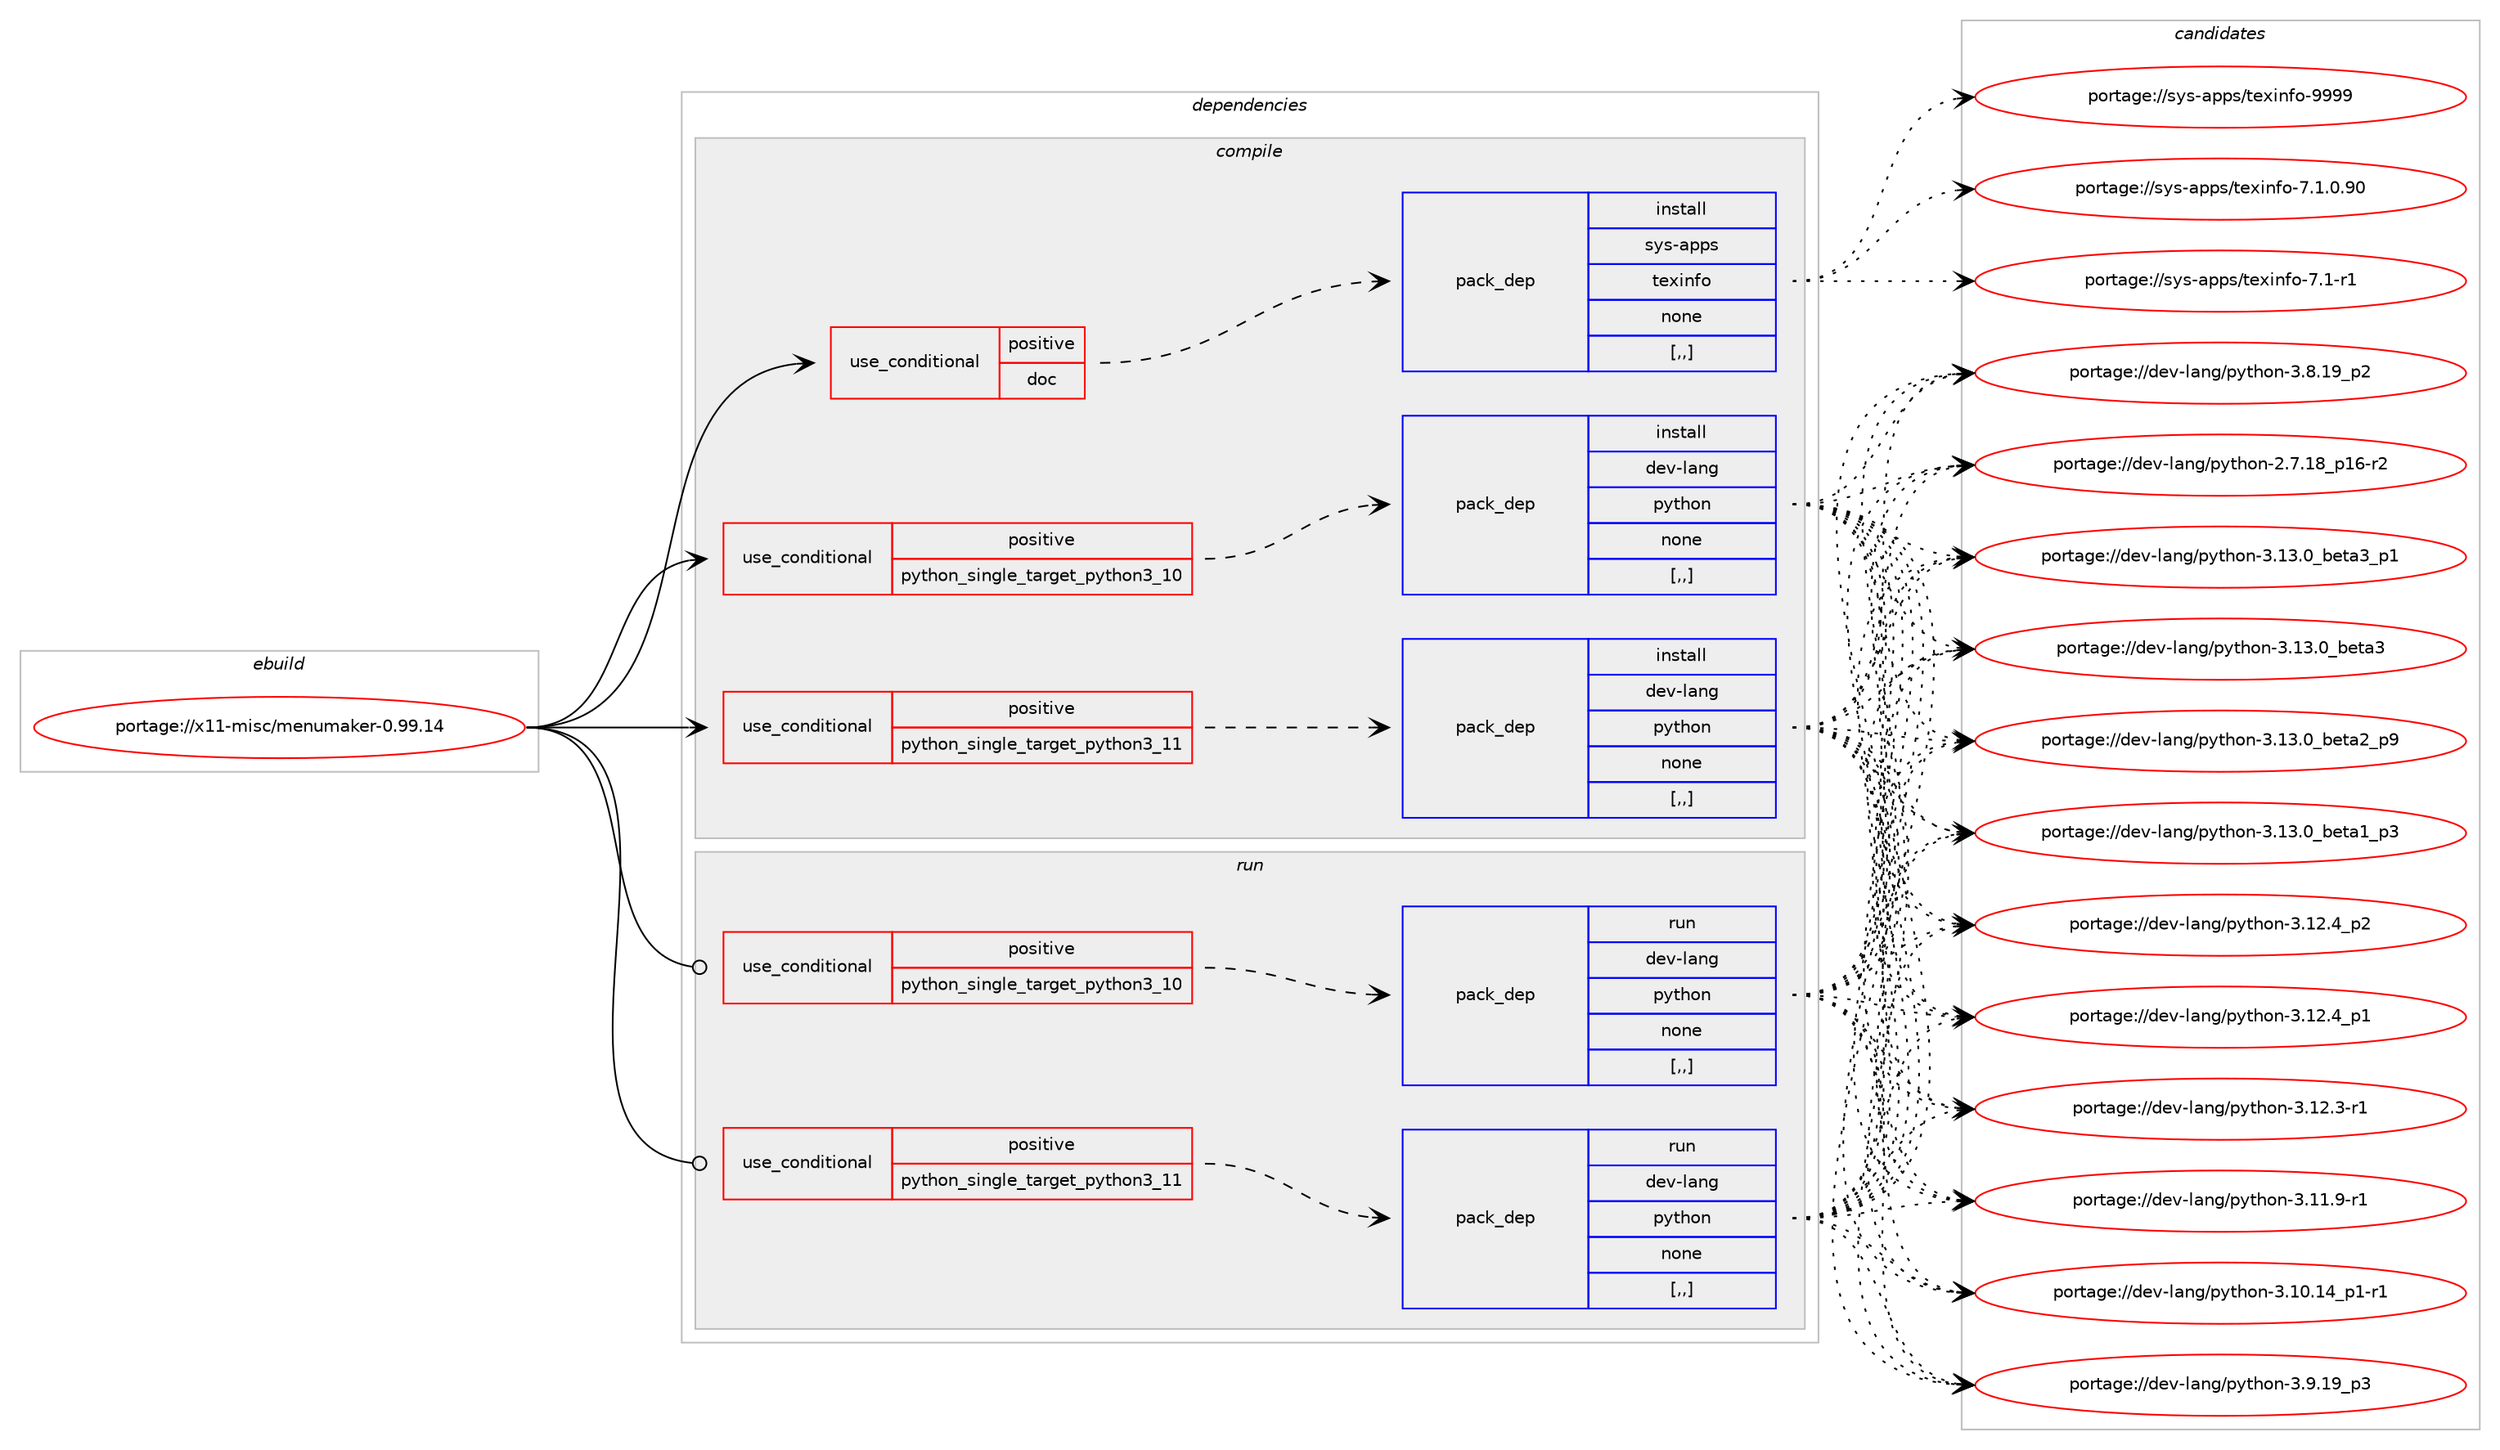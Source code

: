 digraph prolog {

# *************
# Graph options
# *************

newrank=true;
concentrate=true;
compound=true;
graph [rankdir=LR,fontname=Helvetica,fontsize=10,ranksep=1.5];#, ranksep=2.5, nodesep=0.2];
edge  [arrowhead=vee];
node  [fontname=Helvetica,fontsize=10];

# **********
# The ebuild
# **********

subgraph cluster_leftcol {
color=gray;
label=<<i>ebuild</i>>;
id [label="portage://x11-misc/menumaker-0.99.14", color=red, width=4, href="../x11-misc/menumaker-0.99.14.svg"];
}

# ****************
# The dependencies
# ****************

subgraph cluster_midcol {
color=gray;
label=<<i>dependencies</i>>;
subgraph cluster_compile {
fillcolor="#eeeeee";
style=filled;
label=<<i>compile</i>>;
subgraph cond121592 {
dependency458534 [label=<<TABLE BORDER="0" CELLBORDER="1" CELLSPACING="0" CELLPADDING="4"><TR><TD ROWSPAN="3" CELLPADDING="10">use_conditional</TD></TR><TR><TD>positive</TD></TR><TR><TD>doc</TD></TR></TABLE>>, shape=none, color=red];
subgraph pack333561 {
dependency458535 [label=<<TABLE BORDER="0" CELLBORDER="1" CELLSPACING="0" CELLPADDING="4" WIDTH="220"><TR><TD ROWSPAN="6" CELLPADDING="30">pack_dep</TD></TR><TR><TD WIDTH="110">install</TD></TR><TR><TD>sys-apps</TD></TR><TR><TD>texinfo</TD></TR><TR><TD>none</TD></TR><TR><TD>[,,]</TD></TR></TABLE>>, shape=none, color=blue];
}
dependency458534:e -> dependency458535:w [weight=20,style="dashed",arrowhead="vee"];
}
id:e -> dependency458534:w [weight=20,style="solid",arrowhead="vee"];
subgraph cond121593 {
dependency458536 [label=<<TABLE BORDER="0" CELLBORDER="1" CELLSPACING="0" CELLPADDING="4"><TR><TD ROWSPAN="3" CELLPADDING="10">use_conditional</TD></TR><TR><TD>positive</TD></TR><TR><TD>python_single_target_python3_10</TD></TR></TABLE>>, shape=none, color=red];
subgraph pack333562 {
dependency458537 [label=<<TABLE BORDER="0" CELLBORDER="1" CELLSPACING="0" CELLPADDING="4" WIDTH="220"><TR><TD ROWSPAN="6" CELLPADDING="30">pack_dep</TD></TR><TR><TD WIDTH="110">install</TD></TR><TR><TD>dev-lang</TD></TR><TR><TD>python</TD></TR><TR><TD>none</TD></TR><TR><TD>[,,]</TD></TR></TABLE>>, shape=none, color=blue];
}
dependency458536:e -> dependency458537:w [weight=20,style="dashed",arrowhead="vee"];
}
id:e -> dependency458536:w [weight=20,style="solid",arrowhead="vee"];
subgraph cond121594 {
dependency458538 [label=<<TABLE BORDER="0" CELLBORDER="1" CELLSPACING="0" CELLPADDING="4"><TR><TD ROWSPAN="3" CELLPADDING="10">use_conditional</TD></TR><TR><TD>positive</TD></TR><TR><TD>python_single_target_python3_11</TD></TR></TABLE>>, shape=none, color=red];
subgraph pack333563 {
dependency458539 [label=<<TABLE BORDER="0" CELLBORDER="1" CELLSPACING="0" CELLPADDING="4" WIDTH="220"><TR><TD ROWSPAN="6" CELLPADDING="30">pack_dep</TD></TR><TR><TD WIDTH="110">install</TD></TR><TR><TD>dev-lang</TD></TR><TR><TD>python</TD></TR><TR><TD>none</TD></TR><TR><TD>[,,]</TD></TR></TABLE>>, shape=none, color=blue];
}
dependency458538:e -> dependency458539:w [weight=20,style="dashed",arrowhead="vee"];
}
id:e -> dependency458538:w [weight=20,style="solid",arrowhead="vee"];
}
subgraph cluster_compileandrun {
fillcolor="#eeeeee";
style=filled;
label=<<i>compile and run</i>>;
}
subgraph cluster_run {
fillcolor="#eeeeee";
style=filled;
label=<<i>run</i>>;
subgraph cond121595 {
dependency458540 [label=<<TABLE BORDER="0" CELLBORDER="1" CELLSPACING="0" CELLPADDING="4"><TR><TD ROWSPAN="3" CELLPADDING="10">use_conditional</TD></TR><TR><TD>positive</TD></TR><TR><TD>python_single_target_python3_10</TD></TR></TABLE>>, shape=none, color=red];
subgraph pack333564 {
dependency458541 [label=<<TABLE BORDER="0" CELLBORDER="1" CELLSPACING="0" CELLPADDING="4" WIDTH="220"><TR><TD ROWSPAN="6" CELLPADDING="30">pack_dep</TD></TR><TR><TD WIDTH="110">run</TD></TR><TR><TD>dev-lang</TD></TR><TR><TD>python</TD></TR><TR><TD>none</TD></TR><TR><TD>[,,]</TD></TR></TABLE>>, shape=none, color=blue];
}
dependency458540:e -> dependency458541:w [weight=20,style="dashed",arrowhead="vee"];
}
id:e -> dependency458540:w [weight=20,style="solid",arrowhead="odot"];
subgraph cond121596 {
dependency458542 [label=<<TABLE BORDER="0" CELLBORDER="1" CELLSPACING="0" CELLPADDING="4"><TR><TD ROWSPAN="3" CELLPADDING="10">use_conditional</TD></TR><TR><TD>positive</TD></TR><TR><TD>python_single_target_python3_11</TD></TR></TABLE>>, shape=none, color=red];
subgraph pack333565 {
dependency458543 [label=<<TABLE BORDER="0" CELLBORDER="1" CELLSPACING="0" CELLPADDING="4" WIDTH="220"><TR><TD ROWSPAN="6" CELLPADDING="30">pack_dep</TD></TR><TR><TD WIDTH="110">run</TD></TR><TR><TD>dev-lang</TD></TR><TR><TD>python</TD></TR><TR><TD>none</TD></TR><TR><TD>[,,]</TD></TR></TABLE>>, shape=none, color=blue];
}
dependency458542:e -> dependency458543:w [weight=20,style="dashed",arrowhead="vee"];
}
id:e -> dependency458542:w [weight=20,style="solid",arrowhead="odot"];
}
}

# **************
# The candidates
# **************

subgraph cluster_choices {
rank=same;
color=gray;
label=<<i>candidates</i>>;

subgraph choice333561 {
color=black;
nodesep=1;
choice1151211154597112112115471161011201051101021114557575757 [label="portage://sys-apps/texinfo-9999", color=red, width=4,href="../sys-apps/texinfo-9999.svg"];
choice115121115459711211211547116101120105110102111455546494648465748 [label="portage://sys-apps/texinfo-7.1.0.90", color=red, width=4,href="../sys-apps/texinfo-7.1.0.90.svg"];
choice115121115459711211211547116101120105110102111455546494511449 [label="portage://sys-apps/texinfo-7.1-r1", color=red, width=4,href="../sys-apps/texinfo-7.1-r1.svg"];
dependency458535:e -> choice1151211154597112112115471161011201051101021114557575757:w [style=dotted,weight="100"];
dependency458535:e -> choice115121115459711211211547116101120105110102111455546494648465748:w [style=dotted,weight="100"];
dependency458535:e -> choice115121115459711211211547116101120105110102111455546494511449:w [style=dotted,weight="100"];
}
subgraph choice333562 {
color=black;
nodesep=1;
choice10010111845108971101034711212111610411111045514649514648959810111697519511249 [label="portage://dev-lang/python-3.13.0_beta3_p1", color=red, width=4,href="../dev-lang/python-3.13.0_beta3_p1.svg"];
choice1001011184510897110103471121211161041111104551464951464895981011169751 [label="portage://dev-lang/python-3.13.0_beta3", color=red, width=4,href="../dev-lang/python-3.13.0_beta3.svg"];
choice10010111845108971101034711212111610411111045514649514648959810111697509511257 [label="portage://dev-lang/python-3.13.0_beta2_p9", color=red, width=4,href="../dev-lang/python-3.13.0_beta2_p9.svg"];
choice10010111845108971101034711212111610411111045514649514648959810111697499511251 [label="portage://dev-lang/python-3.13.0_beta1_p3", color=red, width=4,href="../dev-lang/python-3.13.0_beta1_p3.svg"];
choice100101118451089711010347112121116104111110455146495046529511250 [label="portage://dev-lang/python-3.12.4_p2", color=red, width=4,href="../dev-lang/python-3.12.4_p2.svg"];
choice100101118451089711010347112121116104111110455146495046529511249 [label="portage://dev-lang/python-3.12.4_p1", color=red, width=4,href="../dev-lang/python-3.12.4_p1.svg"];
choice100101118451089711010347112121116104111110455146495046514511449 [label="portage://dev-lang/python-3.12.3-r1", color=red, width=4,href="../dev-lang/python-3.12.3-r1.svg"];
choice100101118451089711010347112121116104111110455146494946574511449 [label="portage://dev-lang/python-3.11.9-r1", color=red, width=4,href="../dev-lang/python-3.11.9-r1.svg"];
choice100101118451089711010347112121116104111110455146494846495295112494511449 [label="portage://dev-lang/python-3.10.14_p1-r1", color=red, width=4,href="../dev-lang/python-3.10.14_p1-r1.svg"];
choice100101118451089711010347112121116104111110455146574649579511251 [label="portage://dev-lang/python-3.9.19_p3", color=red, width=4,href="../dev-lang/python-3.9.19_p3.svg"];
choice100101118451089711010347112121116104111110455146564649579511250 [label="portage://dev-lang/python-3.8.19_p2", color=red, width=4,href="../dev-lang/python-3.8.19_p2.svg"];
choice100101118451089711010347112121116104111110455046554649569511249544511450 [label="portage://dev-lang/python-2.7.18_p16-r2", color=red, width=4,href="../dev-lang/python-2.7.18_p16-r2.svg"];
dependency458537:e -> choice10010111845108971101034711212111610411111045514649514648959810111697519511249:w [style=dotted,weight="100"];
dependency458537:e -> choice1001011184510897110103471121211161041111104551464951464895981011169751:w [style=dotted,weight="100"];
dependency458537:e -> choice10010111845108971101034711212111610411111045514649514648959810111697509511257:w [style=dotted,weight="100"];
dependency458537:e -> choice10010111845108971101034711212111610411111045514649514648959810111697499511251:w [style=dotted,weight="100"];
dependency458537:e -> choice100101118451089711010347112121116104111110455146495046529511250:w [style=dotted,weight="100"];
dependency458537:e -> choice100101118451089711010347112121116104111110455146495046529511249:w [style=dotted,weight="100"];
dependency458537:e -> choice100101118451089711010347112121116104111110455146495046514511449:w [style=dotted,weight="100"];
dependency458537:e -> choice100101118451089711010347112121116104111110455146494946574511449:w [style=dotted,weight="100"];
dependency458537:e -> choice100101118451089711010347112121116104111110455146494846495295112494511449:w [style=dotted,weight="100"];
dependency458537:e -> choice100101118451089711010347112121116104111110455146574649579511251:w [style=dotted,weight="100"];
dependency458537:e -> choice100101118451089711010347112121116104111110455146564649579511250:w [style=dotted,weight="100"];
dependency458537:e -> choice100101118451089711010347112121116104111110455046554649569511249544511450:w [style=dotted,weight="100"];
}
subgraph choice333563 {
color=black;
nodesep=1;
choice10010111845108971101034711212111610411111045514649514648959810111697519511249 [label="portage://dev-lang/python-3.13.0_beta3_p1", color=red, width=4,href="../dev-lang/python-3.13.0_beta3_p1.svg"];
choice1001011184510897110103471121211161041111104551464951464895981011169751 [label="portage://dev-lang/python-3.13.0_beta3", color=red, width=4,href="../dev-lang/python-3.13.0_beta3.svg"];
choice10010111845108971101034711212111610411111045514649514648959810111697509511257 [label="portage://dev-lang/python-3.13.0_beta2_p9", color=red, width=4,href="../dev-lang/python-3.13.0_beta2_p9.svg"];
choice10010111845108971101034711212111610411111045514649514648959810111697499511251 [label="portage://dev-lang/python-3.13.0_beta1_p3", color=red, width=4,href="../dev-lang/python-3.13.0_beta1_p3.svg"];
choice100101118451089711010347112121116104111110455146495046529511250 [label="portage://dev-lang/python-3.12.4_p2", color=red, width=4,href="../dev-lang/python-3.12.4_p2.svg"];
choice100101118451089711010347112121116104111110455146495046529511249 [label="portage://dev-lang/python-3.12.4_p1", color=red, width=4,href="../dev-lang/python-3.12.4_p1.svg"];
choice100101118451089711010347112121116104111110455146495046514511449 [label="portage://dev-lang/python-3.12.3-r1", color=red, width=4,href="../dev-lang/python-3.12.3-r1.svg"];
choice100101118451089711010347112121116104111110455146494946574511449 [label="portage://dev-lang/python-3.11.9-r1", color=red, width=4,href="../dev-lang/python-3.11.9-r1.svg"];
choice100101118451089711010347112121116104111110455146494846495295112494511449 [label="portage://dev-lang/python-3.10.14_p1-r1", color=red, width=4,href="../dev-lang/python-3.10.14_p1-r1.svg"];
choice100101118451089711010347112121116104111110455146574649579511251 [label="portage://dev-lang/python-3.9.19_p3", color=red, width=4,href="../dev-lang/python-3.9.19_p3.svg"];
choice100101118451089711010347112121116104111110455146564649579511250 [label="portage://dev-lang/python-3.8.19_p2", color=red, width=4,href="../dev-lang/python-3.8.19_p2.svg"];
choice100101118451089711010347112121116104111110455046554649569511249544511450 [label="portage://dev-lang/python-2.7.18_p16-r2", color=red, width=4,href="../dev-lang/python-2.7.18_p16-r2.svg"];
dependency458539:e -> choice10010111845108971101034711212111610411111045514649514648959810111697519511249:w [style=dotted,weight="100"];
dependency458539:e -> choice1001011184510897110103471121211161041111104551464951464895981011169751:w [style=dotted,weight="100"];
dependency458539:e -> choice10010111845108971101034711212111610411111045514649514648959810111697509511257:w [style=dotted,weight="100"];
dependency458539:e -> choice10010111845108971101034711212111610411111045514649514648959810111697499511251:w [style=dotted,weight="100"];
dependency458539:e -> choice100101118451089711010347112121116104111110455146495046529511250:w [style=dotted,weight="100"];
dependency458539:e -> choice100101118451089711010347112121116104111110455146495046529511249:w [style=dotted,weight="100"];
dependency458539:e -> choice100101118451089711010347112121116104111110455146495046514511449:w [style=dotted,weight="100"];
dependency458539:e -> choice100101118451089711010347112121116104111110455146494946574511449:w [style=dotted,weight="100"];
dependency458539:e -> choice100101118451089711010347112121116104111110455146494846495295112494511449:w [style=dotted,weight="100"];
dependency458539:e -> choice100101118451089711010347112121116104111110455146574649579511251:w [style=dotted,weight="100"];
dependency458539:e -> choice100101118451089711010347112121116104111110455146564649579511250:w [style=dotted,weight="100"];
dependency458539:e -> choice100101118451089711010347112121116104111110455046554649569511249544511450:w [style=dotted,weight="100"];
}
subgraph choice333564 {
color=black;
nodesep=1;
choice10010111845108971101034711212111610411111045514649514648959810111697519511249 [label="portage://dev-lang/python-3.13.0_beta3_p1", color=red, width=4,href="../dev-lang/python-3.13.0_beta3_p1.svg"];
choice1001011184510897110103471121211161041111104551464951464895981011169751 [label="portage://dev-lang/python-3.13.0_beta3", color=red, width=4,href="../dev-lang/python-3.13.0_beta3.svg"];
choice10010111845108971101034711212111610411111045514649514648959810111697509511257 [label="portage://dev-lang/python-3.13.0_beta2_p9", color=red, width=4,href="../dev-lang/python-3.13.0_beta2_p9.svg"];
choice10010111845108971101034711212111610411111045514649514648959810111697499511251 [label="portage://dev-lang/python-3.13.0_beta1_p3", color=red, width=4,href="../dev-lang/python-3.13.0_beta1_p3.svg"];
choice100101118451089711010347112121116104111110455146495046529511250 [label="portage://dev-lang/python-3.12.4_p2", color=red, width=4,href="../dev-lang/python-3.12.4_p2.svg"];
choice100101118451089711010347112121116104111110455146495046529511249 [label="portage://dev-lang/python-3.12.4_p1", color=red, width=4,href="../dev-lang/python-3.12.4_p1.svg"];
choice100101118451089711010347112121116104111110455146495046514511449 [label="portage://dev-lang/python-3.12.3-r1", color=red, width=4,href="../dev-lang/python-3.12.3-r1.svg"];
choice100101118451089711010347112121116104111110455146494946574511449 [label="portage://dev-lang/python-3.11.9-r1", color=red, width=4,href="../dev-lang/python-3.11.9-r1.svg"];
choice100101118451089711010347112121116104111110455146494846495295112494511449 [label="portage://dev-lang/python-3.10.14_p1-r1", color=red, width=4,href="../dev-lang/python-3.10.14_p1-r1.svg"];
choice100101118451089711010347112121116104111110455146574649579511251 [label="portage://dev-lang/python-3.9.19_p3", color=red, width=4,href="../dev-lang/python-3.9.19_p3.svg"];
choice100101118451089711010347112121116104111110455146564649579511250 [label="portage://dev-lang/python-3.8.19_p2", color=red, width=4,href="../dev-lang/python-3.8.19_p2.svg"];
choice100101118451089711010347112121116104111110455046554649569511249544511450 [label="portage://dev-lang/python-2.7.18_p16-r2", color=red, width=4,href="../dev-lang/python-2.7.18_p16-r2.svg"];
dependency458541:e -> choice10010111845108971101034711212111610411111045514649514648959810111697519511249:w [style=dotted,weight="100"];
dependency458541:e -> choice1001011184510897110103471121211161041111104551464951464895981011169751:w [style=dotted,weight="100"];
dependency458541:e -> choice10010111845108971101034711212111610411111045514649514648959810111697509511257:w [style=dotted,weight="100"];
dependency458541:e -> choice10010111845108971101034711212111610411111045514649514648959810111697499511251:w [style=dotted,weight="100"];
dependency458541:e -> choice100101118451089711010347112121116104111110455146495046529511250:w [style=dotted,weight="100"];
dependency458541:e -> choice100101118451089711010347112121116104111110455146495046529511249:w [style=dotted,weight="100"];
dependency458541:e -> choice100101118451089711010347112121116104111110455146495046514511449:w [style=dotted,weight="100"];
dependency458541:e -> choice100101118451089711010347112121116104111110455146494946574511449:w [style=dotted,weight="100"];
dependency458541:e -> choice100101118451089711010347112121116104111110455146494846495295112494511449:w [style=dotted,weight="100"];
dependency458541:e -> choice100101118451089711010347112121116104111110455146574649579511251:w [style=dotted,weight="100"];
dependency458541:e -> choice100101118451089711010347112121116104111110455146564649579511250:w [style=dotted,weight="100"];
dependency458541:e -> choice100101118451089711010347112121116104111110455046554649569511249544511450:w [style=dotted,weight="100"];
}
subgraph choice333565 {
color=black;
nodesep=1;
choice10010111845108971101034711212111610411111045514649514648959810111697519511249 [label="portage://dev-lang/python-3.13.0_beta3_p1", color=red, width=4,href="../dev-lang/python-3.13.0_beta3_p1.svg"];
choice1001011184510897110103471121211161041111104551464951464895981011169751 [label="portage://dev-lang/python-3.13.0_beta3", color=red, width=4,href="../dev-lang/python-3.13.0_beta3.svg"];
choice10010111845108971101034711212111610411111045514649514648959810111697509511257 [label="portage://dev-lang/python-3.13.0_beta2_p9", color=red, width=4,href="../dev-lang/python-3.13.0_beta2_p9.svg"];
choice10010111845108971101034711212111610411111045514649514648959810111697499511251 [label="portage://dev-lang/python-3.13.0_beta1_p3", color=red, width=4,href="../dev-lang/python-3.13.0_beta1_p3.svg"];
choice100101118451089711010347112121116104111110455146495046529511250 [label="portage://dev-lang/python-3.12.4_p2", color=red, width=4,href="../dev-lang/python-3.12.4_p2.svg"];
choice100101118451089711010347112121116104111110455146495046529511249 [label="portage://dev-lang/python-3.12.4_p1", color=red, width=4,href="../dev-lang/python-3.12.4_p1.svg"];
choice100101118451089711010347112121116104111110455146495046514511449 [label="portage://dev-lang/python-3.12.3-r1", color=red, width=4,href="../dev-lang/python-3.12.3-r1.svg"];
choice100101118451089711010347112121116104111110455146494946574511449 [label="portage://dev-lang/python-3.11.9-r1", color=red, width=4,href="../dev-lang/python-3.11.9-r1.svg"];
choice100101118451089711010347112121116104111110455146494846495295112494511449 [label="portage://dev-lang/python-3.10.14_p1-r1", color=red, width=4,href="../dev-lang/python-3.10.14_p1-r1.svg"];
choice100101118451089711010347112121116104111110455146574649579511251 [label="portage://dev-lang/python-3.9.19_p3", color=red, width=4,href="../dev-lang/python-3.9.19_p3.svg"];
choice100101118451089711010347112121116104111110455146564649579511250 [label="portage://dev-lang/python-3.8.19_p2", color=red, width=4,href="../dev-lang/python-3.8.19_p2.svg"];
choice100101118451089711010347112121116104111110455046554649569511249544511450 [label="portage://dev-lang/python-2.7.18_p16-r2", color=red, width=4,href="../dev-lang/python-2.7.18_p16-r2.svg"];
dependency458543:e -> choice10010111845108971101034711212111610411111045514649514648959810111697519511249:w [style=dotted,weight="100"];
dependency458543:e -> choice1001011184510897110103471121211161041111104551464951464895981011169751:w [style=dotted,weight="100"];
dependency458543:e -> choice10010111845108971101034711212111610411111045514649514648959810111697509511257:w [style=dotted,weight="100"];
dependency458543:e -> choice10010111845108971101034711212111610411111045514649514648959810111697499511251:w [style=dotted,weight="100"];
dependency458543:e -> choice100101118451089711010347112121116104111110455146495046529511250:w [style=dotted,weight="100"];
dependency458543:e -> choice100101118451089711010347112121116104111110455146495046529511249:w [style=dotted,weight="100"];
dependency458543:e -> choice100101118451089711010347112121116104111110455146495046514511449:w [style=dotted,weight="100"];
dependency458543:e -> choice100101118451089711010347112121116104111110455146494946574511449:w [style=dotted,weight="100"];
dependency458543:e -> choice100101118451089711010347112121116104111110455146494846495295112494511449:w [style=dotted,weight="100"];
dependency458543:e -> choice100101118451089711010347112121116104111110455146574649579511251:w [style=dotted,weight="100"];
dependency458543:e -> choice100101118451089711010347112121116104111110455146564649579511250:w [style=dotted,weight="100"];
dependency458543:e -> choice100101118451089711010347112121116104111110455046554649569511249544511450:w [style=dotted,weight="100"];
}
}

}
